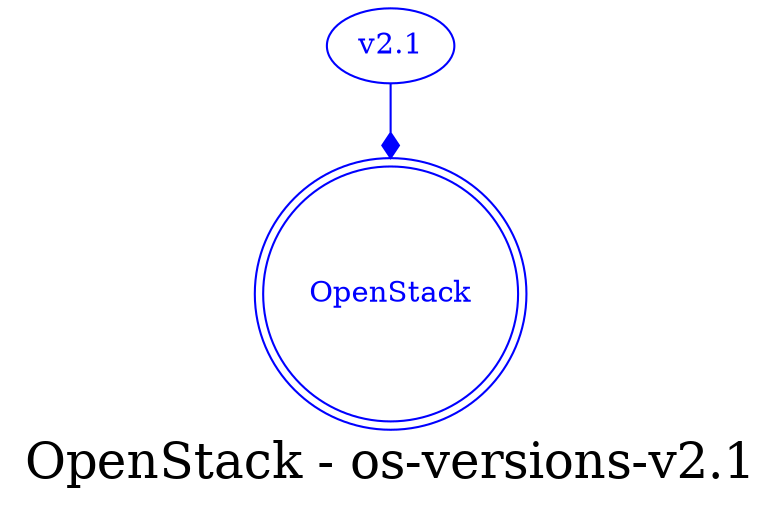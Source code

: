 digraph LexiconGraph {
graph[label="OpenStack - os-versions-v2.1", fontsize=24]
splines=true
"OpenStack" [color=blue, fontcolor=blue, shape=doublecircle]
"v2.1" -> "OpenStack" [color=blue, fontcolor=blue, arrowhead=diamond, arrowtail=none]
"v2.1" [color=blue, fontcolor=blue, shape=ellipse]
}
